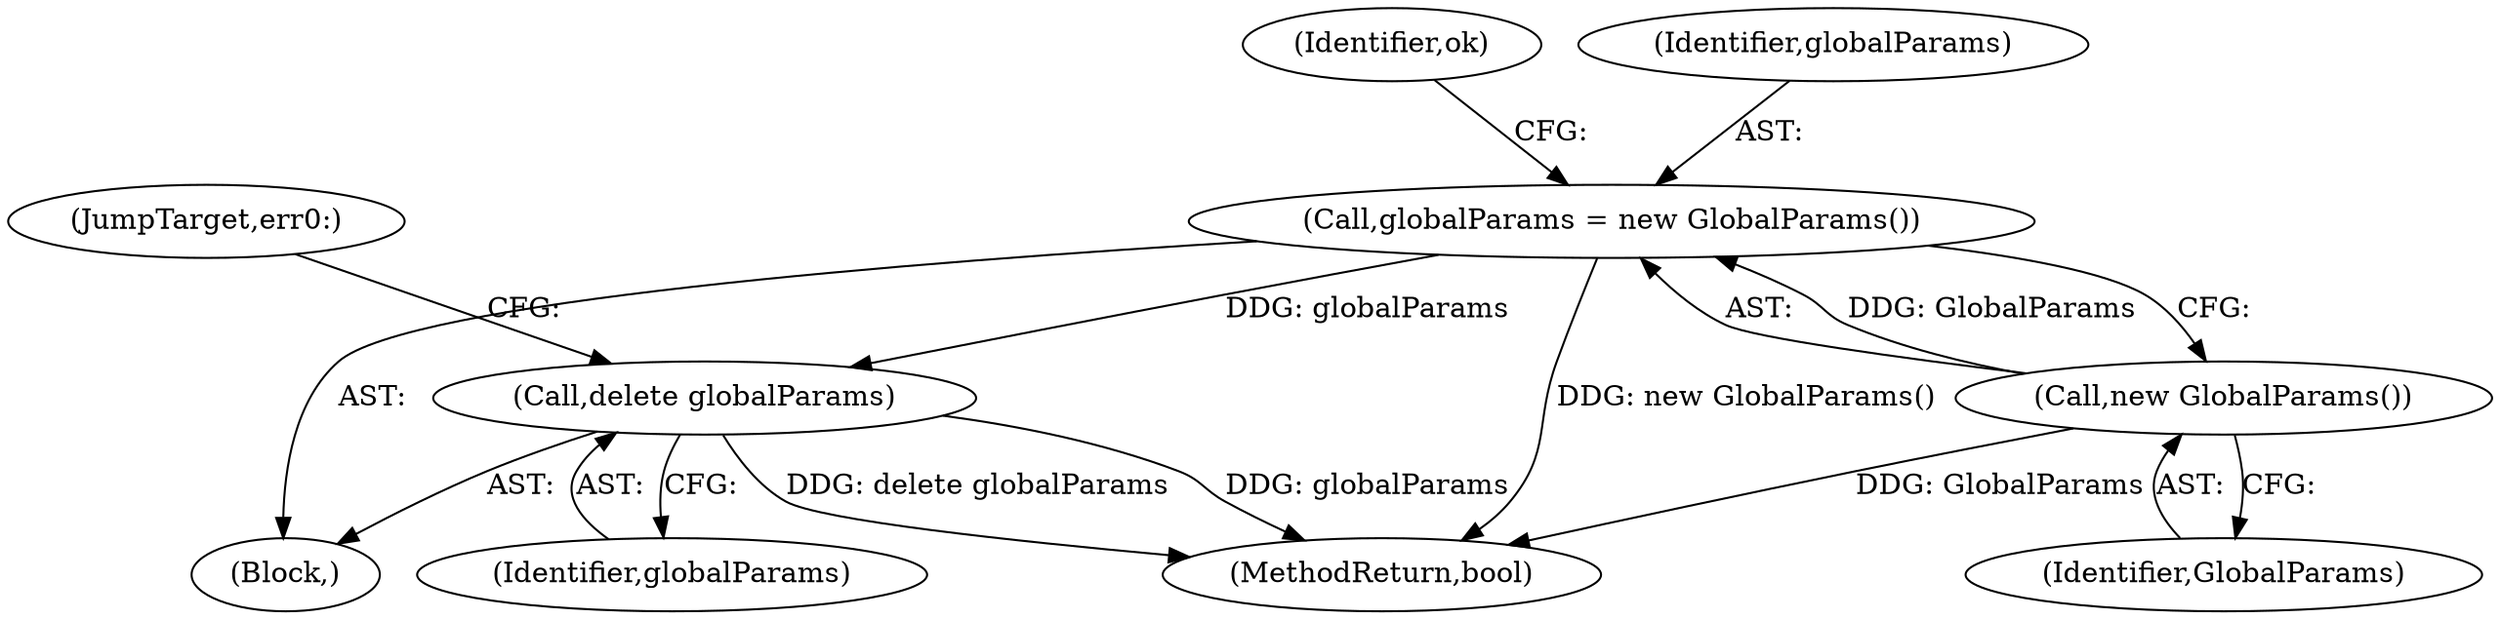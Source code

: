 digraph "0_poppler_61f79b8447c3ac8ab5a26e79e0c28053ffdccf75@API" {
"1000235" [label="(Call,delete globalParams)"];
"1000216" [label="(Call,globalParams = new GlobalParams())"];
"1000218" [label="(Call,new GlobalParams())"];
"1000235" [label="(Call,delete globalParams)"];
"1000236" [label="(Identifier,globalParams)"];
"1000103" [label="(Block,)"];
"1000221" [label="(Identifier,ok)"];
"1000237" [label="(JumpTarget,err0:)"];
"1000217" [label="(Identifier,globalParams)"];
"1000218" [label="(Call,new GlobalParams())"];
"1000216" [label="(Call,globalParams = new GlobalParams())"];
"1000219" [label="(Identifier,GlobalParams)"];
"1000240" [label="(MethodReturn,bool)"];
"1000235" -> "1000103"  [label="AST: "];
"1000235" -> "1000236"  [label="CFG: "];
"1000236" -> "1000235"  [label="AST: "];
"1000237" -> "1000235"  [label="CFG: "];
"1000235" -> "1000240"  [label="DDG: globalParams"];
"1000235" -> "1000240"  [label="DDG: delete globalParams"];
"1000216" -> "1000235"  [label="DDG: globalParams"];
"1000216" -> "1000103"  [label="AST: "];
"1000216" -> "1000218"  [label="CFG: "];
"1000217" -> "1000216"  [label="AST: "];
"1000218" -> "1000216"  [label="AST: "];
"1000221" -> "1000216"  [label="CFG: "];
"1000216" -> "1000240"  [label="DDG: new GlobalParams()"];
"1000218" -> "1000216"  [label="DDG: GlobalParams"];
"1000218" -> "1000219"  [label="CFG: "];
"1000219" -> "1000218"  [label="AST: "];
"1000218" -> "1000240"  [label="DDG: GlobalParams"];
}

